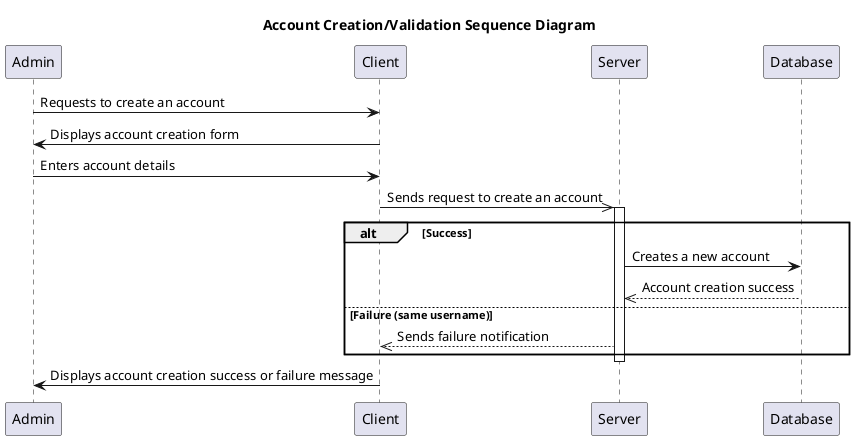 @startuml
Participant Admin
Participant Client
Participant Server
Participant Database

title Account Creation/Validation Sequence Diagram

Admin->Client: Requests to create an account
Client->Admin: Displays account creation form

Admin->Client: Enters account details
Client->>Server: Sends request to create an account

activate Server
alt Success

        Server->Database: Creates a new account
        Database-->>Server: Account creation success

else Failure (same username)
    Server-->>Client: Sends failure notification
end
deactivate Server

Client->Admin: Displays account creation success or failure message
@enduml